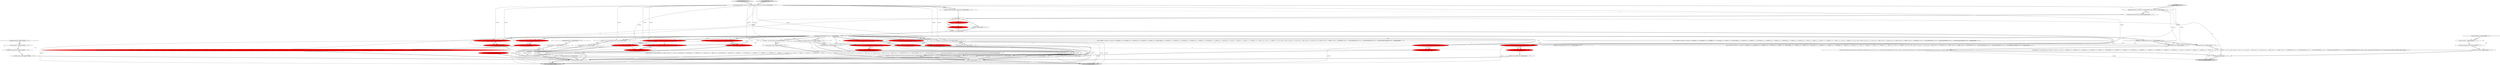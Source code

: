 digraph {
46 [style = filled, label = "enterOuterAlt(_localctx,5)@@@49@@@['0', '1', '0']", fillcolor = red, shape = ellipse image = "AAA1AAABBB2BBB"];
35 [style = filled, label = "getInterpreter().adaptivePredict(_input,76,_ctx)@@@9@@@['1', '1', '0']", fillcolor = white, shape = diamond image = "AAA0AAABBB1BBB"];
75 [style = filled, label = "{exitRule()}@@@50@@@['0', '0', '1']", fillcolor = white, shape = ellipse image = "AAA0AAABBB3BBB"];
30 [style = filled, label = "enterOuterAlt(_localctx,10)@@@88@@@['1', '0', '0']", fillcolor = red, shape = ellipse image = "AAA1AAABBB1BBB"];
73 [style = filled, label = "_localctx.exception = re@@@46@@@['0', '0', '1']", fillcolor = white, shape = ellipse image = "AAA0AAABBB3BBB"];
65 [style = filled, label = "enterOuterAlt(_localctx,2)@@@26@@@['0', '0', '1']", fillcolor = white, shape = ellipse image = "AAA0AAABBB3BBB"];
2 [style = filled, label = "_errHandler.reportError(this,re)@@@102@@@['1', '0', '0']", fillcolor = white, shape = ellipse image = "AAA0AAABBB1BBB"];
5 [style = filled, label = "_localctx = new ColumnReferenceContext(_localctx)@@@73@@@['1', '0', '0']", fillcolor = red, shape = ellipse image = "AAA1AAABBB1BBB"];
6 [style = filled, label = "_localctx = new SubqueryExpressionContext(_localctx)@@@62@@@['1', '0', '0']", fillcolor = red, shape = ellipse image = "AAA1AAABBB1BBB"];
41 [style = filled, label = "primaryExpression['1', '0', '0']", fillcolor = lightgray, shape = diamond image = "AAA0AAABBB1BBB"];
12 [style = filled, label = "_errHandler.recover(this,re)@@@89@@@['1', '1', '0']", fillcolor = white, shape = ellipse image = "AAA0AAABBB1BBB"];
31 [style = filled, label = "enterOuterAlt(_localctx,1)@@@11@@@['1', '1', '0']", fillcolor = white, shape = ellipse image = "AAA0AAABBB1BBB"];
42 [style = filled, label = "{setState(571)match(T__0)setState(572)expression()setState(573)match(T__1)}@@@75@@@['1', '1', '0']", fillcolor = white, shape = ellipse image = "AAA0AAABBB1BBB"];
44 [style = filled, label = "_errHandler.reportError(this,re)@@@88@@@['0', '1', '0']", fillcolor = white, shape = ellipse image = "AAA0AAABBB2BBB"];
47 [style = filled, label = "RecognitionException re@@@86@@@['0', '1', '0']", fillcolor = white, shape = diamond image = "AAA0AAABBB2BBB"];
68 [style = filled, label = "{setState(686)_la = _input.LA(1)if ((((_la) & ~0x3f) == 0 && ((1L << _la) & ((1L << ANALYZE) | (1L << ANALYZED) | (1L << CATALOGS) | (1L << COLUMNS) | (1L << DEBUG) | (1L << EXECUTABLE) | (1L << EXPLAIN) | (1L << FORMAT) | (1L << FUNCTIONS) | (1L << GRAPHVIZ) | (1L << MAPPED) | (1L << OPTIMIZED) | (1L << PARSED) | (1L << PHYSICAL) | (1L << PLAN) | (1L << RLIKE) | (1L << QUERY) | (1L << SCHEMAS) | (1L << SHOW) | (1L << SYS) | (1L << TABLES))) != 0) || ((((_la - 64)) & ~0x3f) == 0 && ((1L << (_la - 64)) & ((1L << (TEXT - 64)) | (1L << (TYPE - 64)) | (1L << (TYPES - 64)) | (1L << (VERIFY - 64)) | (1L << (IDENTIFIER - 64)) | (1L << (DIGIT_IDENTIFIER - 64)) | (1L << (QUOTED_IDENTIFIER - 64)) | (1L << (BACKQUOTED_IDENTIFIER - 64)))) != 0)) {{setState(683)((TableIdentifierContext)_localctx).catalog = identifier()setState(684)match(T__3)}}setState(688)match(TABLE_IDENTIFIER)}@@@11@@@['0', '0', '1']", fillcolor = white, shape = ellipse image = "AAA0AAABBB3BBB"];
49 [style = filled, label = "{setState(565)functionExpression()}@@@50@@@['0', '1', '0']", fillcolor = white, shape = ellipse image = "AAA0AAABBB2BBB"];
29 [style = filled, label = "enterOuterAlt(_localctx,5)@@@39@@@['1', '0', '0']", fillcolor = red, shape = ellipse image = "AAA1AAABBB1BBB"];
61 [style = filled, label = "_localctx = new FunctionContext(_localctx)@@@48@@@['0', '1', '0']", fillcolor = red, shape = ellipse image = "AAA1AAABBB2BBB"];
62 [style = filled, label = "return _localctx@@@53@@@['0', '0', '1']", fillcolor = lightgray, shape = ellipse image = "AAA0AAABBB3BBB"];
52 [style = filled, label = "enterOuterAlt(_localctx,7)@@@67@@@['0', '1', '0']", fillcolor = red, shape = ellipse image = "AAA1AAABBB2BBB"];
45 [style = filled, label = "enterOuterAlt(_localctx,6)@@@56@@@['0', '1', '0']", fillcolor = red, shape = ellipse image = "AAA1AAABBB2BBB"];
72 [style = filled, label = "getInterpreter().adaptivePredict(_input,90,_ctx)@@@9@@@['0', '0', '1']", fillcolor = white, shape = diamond image = "AAA0AAABBB3BBB"];
3 [style = filled, label = "enterRule(_localctx,60,RULE_primaryExpression)@@@4@@@['1', '1', '0']", fillcolor = white, shape = ellipse image = "AAA0AAABBB1BBB"];
22 [style = filled, label = "_errHandler.recover(this,re)@@@103@@@['1', '0', '0']", fillcolor = white, shape = ellipse image = "AAA0AAABBB1BBB"];
51 [style = filled, label = "_localctx = new DereferenceContext(_localctx)@@@66@@@['0', '1', '0']", fillcolor = red, shape = ellipse image = "AAA1AAABBB2BBB"];
60 [style = filled, label = "primaryExpression['0', '1', '0']", fillcolor = lightgray, shape = diamond image = "AAA0AAABBB2BBB"];
67 [style = filled, label = "enterOuterAlt(_localctx,1)@@@10@@@['0', '0', '1']", fillcolor = white, shape = ellipse image = "AAA0AAABBB3BBB"];
10 [style = filled, label = "enterOuterAlt(_localctx,7)@@@63@@@['1', '0', '0']", fillcolor = red, shape = ellipse image = "AAA1AAABBB1BBB"];
54 [style = filled, label = "enterOuterAlt(_localctx,8)@@@74@@@['0', '1', '0']", fillcolor = red, shape = ellipse image = "AAA1AAABBB2BBB"];
76 [style = filled, label = "tableIdentifier['0', '0', '1']", fillcolor = lightgray, shape = diamond image = "AAA0AAABBB3BBB"];
50 [style = filled, label = "setState(575)@@@7@@@['0', '1', '0']", fillcolor = red, shape = ellipse image = "AAA1AAABBB2BBB"];
56 [style = filled, label = "_localctx = new SubqueryExpressionContext(_localctx)@@@55@@@['0', '1', '0']", fillcolor = red, shape = ellipse image = "AAA1AAABBB2BBB"];
77 [style = filled, label = "(((_la) & ~0x3f) == 0 && ((1L << _la) & ((1L << ANALYZE) | (1L << ANALYZED) | (1L << CATALOGS) | (1L << COLUMNS) | (1L << DEBUG) | (1L << EXECUTABLE) | (1L << EXPLAIN) | (1L << FORMAT) | (1L << FUNCTIONS) | (1L << GRAPHVIZ) | (1L << MAPPED) | (1L << OPTIMIZED) | (1L << PARSED) | (1L << PHYSICAL) | (1L << PLAN) | (1L << RLIKE) | (1L << QUERY) | (1L << SCHEMAS) | (1L << SHOW) | (1L << SYS) | (1L << TABLES))) != 0) || ((((_la - 64)) & ~0x3f) == 0 && ((1L << (_la - 64)) & ((1L << (TEXT - 64)) | (1L << (TYPE - 64)) | (1L << (TYPES - 64)) | (1L << (VERIFY - 64)) | (1L << (IDENTIFIER - 64)) | (1L << (DIGIT_IDENTIFIER - 64)) | (1L << (QUOTED_IDENTIFIER - 64)) | (1L << (BACKQUOTED_IDENTIFIER - 64)))) != 0)@@@14@@@['0', '0', '1']", fillcolor = white, shape = diamond image = "AAA0AAABBB3BBB"];
55 [style = filled, label = "return _localctx@@@94@@@['0', '1', '0']", fillcolor = lightgray, shape = ellipse image = "AAA0AAABBB2BBB"];
74 [style = filled, label = "RecognitionException re@@@45@@@['0', '0', '1']", fillcolor = white, shape = diamond image = "AAA0AAABBB3BBB"];
9 [style = filled, label = "enterOuterAlt(_localctx,2)@@@18@@@['1', '1', '0']", fillcolor = white, shape = ellipse image = "AAA0AAABBB1BBB"];
1 [style = filled, label = "enterOuterAlt(_localctx,6)@@@56@@@['1', '0', '0']", fillcolor = red, shape = ellipse image = "AAA1AAABBB1BBB"];
17 [style = filled, label = "enterOuterAlt(_localctx,4)@@@32@@@['1', '1', '0']", fillcolor = white, shape = ellipse image = "AAA0AAABBB1BBB"];
39 [style = filled, label = "{exitRule()}@@@105@@@['1', '0', '0']", fillcolor = white, shape = ellipse image = "AAA0AAABBB1BBB"];
36 [style = filled, label = "{setState(572)qualifiedName()}@@@82@@@['1', '0', '0']", fillcolor = red, shape = ellipse image = "AAA1AAABBB1BBB"];
69 [style = filled, label = "setState(695)@@@7@@@['0', '0', '1']", fillcolor = white, shape = ellipse image = "AAA0AAABBB3BBB"];
20 [style = filled, label = "PrimaryExpressionContext _localctx = new PrimaryExpressionContext(_ctx,getState())@@@3@@@['1', '1', '0']", fillcolor = white, shape = ellipse image = "AAA0AAABBB1BBB"];
63 [style = filled, label = "_errHandler.recover(this,re)@@@48@@@['0', '0', '1']", fillcolor = white, shape = ellipse image = "AAA0AAABBB3BBB"];
58 [style = filled, label = "(((_la) & ~0x3f) == 0 && ((1L << _la) & ((1L << ANALYZE) | (1L << ANALYZED) | (1L << CATALOGS) | (1L << COLUMNS) | (1L << DEBUG) | (1L << EXECUTABLE) | (1L << EXPLAIN) | (1L << FORMAT) | (1L << FUNCTIONS) | (1L << GRAPHVIZ) | (1L << MAPPED) | (1L << OPTIMIZED) | (1L << PARSED) | (1L << PHYSICAL) | (1L << PLAN) | (1L << RLIKE) | (1L << QUERY) | (1L << SCHEMAS) | (1L << SHOW) | (1L << SYS) | (1L << TABLES))) != 0) || ((((_la - 64)) & ~0x3f) == 0 && ((1L << (_la - 64)) & ((1L << (TEXT - 64)) | (1L << (TYPE - 64)) | (1L << (TYPES - 64)) | (1L << (VERIFY - 64)) | (1L << (IDENTIFIER - 64)) | (1L << (DIGIT_IDENTIFIER - 64)) | (1L << (QUOTED_IDENTIFIER - 64)) | (1L << (BACKQUOTED_IDENTIFIER - 64)))) != 0)@@@36@@@['0', '1', '0']", fillcolor = white, shape = diamond image = "AAA0AAABBB2BBB"];
66 [style = filled, label = "enterRule(_localctx,88,RULE_tableIdentifier)@@@4@@@['0', '0', '1']", fillcolor = white, shape = ellipse image = "AAA0AAABBB3BBB"];
64 [style = filled, label = "_errHandler.reportError(this,re)@@@47@@@['0', '0', '1']", fillcolor = white, shape = ellipse image = "AAA0AAABBB3BBB"];
26 [style = filled, label = "{setState(567)match(T__0)setState(568)query()setState(569)match(T__1)}@@@64@@@['1', '0', '0']", fillcolor = white, shape = ellipse image = "AAA0AAABBB1BBB"];
53 [style = filled, label = "_localctx = new ParenthesizedExpressionContext(_localctx)@@@73@@@['0', '1', '0']", fillcolor = red, shape = ellipse image = "AAA1AAABBB2BBB"];
28 [style = filled, label = "_localctx = new ConstantDefaultContext(_localctx)@@@24@@@['1', '1', '0']", fillcolor = white, shape = ellipse image = "AAA0AAABBB1BBB"];
4 [style = filled, label = "RecognitionException re@@@100@@@['1', '0', '0']", fillcolor = white, shape = diamond image = "AAA0AAABBB1BBB"];
27 [style = filled, label = "return _localctx@@@108@@@['1', '0', '0']", fillcolor = lightgray, shape = ellipse image = "AAA0AAABBB1BBB"];
57 [style = filled, label = "{exitRule()}@@@91@@@['0', '1', '0']", fillcolor = white, shape = ellipse image = "AAA0AAABBB2BBB"];
33 [style = filled, label = "_errHandler.sync(this)@@@8@@@['1', '1', '1']", fillcolor = white, shape = ellipse image = "AAA0AAABBB1BBB"];
25 [style = filled, label = "_localctx.exception = re@@@101@@@['1', '0', '0']", fillcolor = white, shape = ellipse image = "AAA0AAABBB1BBB"];
70 [style = filled, label = "{setState(692)_errHandler.sync(this)switch (getInterpreter().adaptivePredict(_input,89,_ctx)) {case 1:{setState(689)((TableIdentifierContext)_localctx).catalog = identifier()setState(690)match(T__3)}breaksetState(694)((TableIdentifierContext)_localctx).name = identifier()}@@@27@@@['0', '0', '1']", fillcolor = white, shape = ellipse image = "AAA0AAABBB3BBB"];
21 [style = filled, label = "enterOuterAlt(_localctx,9)@@@81@@@['1', '0', '0']", fillcolor = red, shape = ellipse image = "AAA1AAABBB1BBB"];
78 [style = filled, label = "getInterpreter().adaptivePredict(_input,89,_ctx)@@@30@@@['0', '0', '1']", fillcolor = white, shape = diamond image = "AAA0AAABBB3BBB"];
23 [style = filled, label = "_localctx = new ExtractContext(_localctx)@@@17@@@['1', '1', '0']", fillcolor = white, shape = ellipse image = "AAA0AAABBB1BBB"];
15 [style = filled, label = "{setState(566)match(T__0)setState(567)query()setState(568)match(T__1)}@@@57@@@['1', '1', '0']", fillcolor = white, shape = ellipse image = "AAA0AAABBB1BBB"];
11 [style = filled, label = "(((_la) & ~0x3f) == 0 && ((1L << _la) & ((1L << ANALYZE) | (1L << ANALYZED) | (1L << CATALOGS) | (1L << COLUMNS) | (1L << DEBUG) | (1L << EXECUTABLE) | (1L << EXPLAIN) | (1L << FORMAT) | (1L << FUNCTIONS) | (1L << GRAPHVIZ) | (1L << MAPPED) | (1L << OPTIMIZED) | (1L << PARSED) | (1L << PHYSICAL) | (1L << PLAN) | (1L << RLIKE) | (1L << QUERY) | (1L << SCHEMAS) | (1L << SHOW) | (1L << SYS) | (1L << TABLES))) != 0) || ((((_la - 64)) & ~0x3f) == 0 && ((1L << (_la - 64)) & ((1L << (TEXT - 64)) | (1L << (TYPE - 64)) | (1L << (TYPES - 64)) | (1L << (VERIFY - 64)) | (1L << (IDENTIFIER - 64)) | (1L << (DIGIT_IDENTIFIER - 64)) | (1L << (QUOTED_IDENTIFIER - 64)) | (1L << (BACKQUOTED_IDENTIFIER - 64)))) != 0)@@@43@@@['1', '0', '0']", fillcolor = white, shape = diamond image = "AAA0AAABBB1BBB"];
38 [style = filled, label = "{setState(562)_la = _input.LA(1)if ((((_la) & ~0x3f) == 0 && ((1L << _la) & ((1L << ANALYZE) | (1L << ANALYZED) | (1L << CATALOGS) | (1L << COLUMNS) | (1L << DEBUG) | (1L << EXECUTABLE) | (1L << EXPLAIN) | (1L << FORMAT) | (1L << FUNCTIONS) | (1L << GRAPHVIZ) | (1L << MAPPED) | (1L << OPTIMIZED) | (1L << PARSED) | (1L << PHYSICAL) | (1L << PLAN) | (1L << RLIKE) | (1L << QUERY) | (1L << SCHEMAS) | (1L << SHOW) | (1L << SYS) | (1L << TABLES))) != 0) || ((((_la - 64)) & ~0x3f) == 0 && ((1L << (_la - 64)) & ((1L << (TEXT - 64)) | (1L << (TYPE - 64)) | (1L << (TYPES - 64)) | (1L << (VERIFY - 64)) | (1L << (IDENTIFIER - 64)) | (1L << (DIGIT_IDENTIFIER - 64)) | (1L << (QUOTED_IDENTIFIER - 64)) | (1L << (BACKQUOTED_IDENTIFIER - 64)))) != 0)) {{setState(559)qualifiedName()setState(560)match(DOT)}}setState(564)match(ASTERISK)}@@@33@@@['1', '1', '0']", fillcolor = white, shape = ellipse image = "AAA0AAABBB1BBB"];
37 [style = filled, label = "{setState(558)constant()}@@@26@@@['1', '1', '0']", fillcolor = white, shape = ellipse image = "AAA0AAABBB1BBB"];
14 [style = filled, label = "_localctx = new StarContext(_localctx)@@@38@@@['1', '0', '0']", fillcolor = red, shape = ellipse image = "AAA1AAABBB1BBB"];
7 [style = filled, label = "enterOuterAlt(_localctx,3)@@@25@@@['1', '1', '0']", fillcolor = white, shape = ellipse image = "AAA0AAABBB1BBB"];
24 [style = filled, label = "enterOuterAlt(_localctx,8)@@@74@@@['1', '0', '0']", fillcolor = red, shape = ellipse image = "AAA1AAABBB1BBB"];
19 [style = filled, label = "_localctx = new FunctionContext(_localctx)@@@55@@@['1', '0', '0']", fillcolor = red, shape = ellipse image = "AAA1AAABBB1BBB"];
40 [style = filled, label = "int _la@@@5@@@['1', '1', '1']", fillcolor = white, shape = ellipse image = "AAA0AAABBB1BBB"];
0 [style = filled, label = "setState(577)@@@7@@@['1', '0', '0']", fillcolor = red, shape = ellipse image = "AAA1AAABBB1BBB"];
43 [style = filled, label = "{setState(563)_la = _input.LA(1)if ((((_la) & ~0x3f) == 0 && ((1L << _la) & ((1L << ANALYZE) | (1L << ANALYZED) | (1L << CATALOGS) | (1L << COLUMNS) | (1L << DEBUG) | (1L << EXECUTABLE) | (1L << EXPLAIN) | (1L << FORMAT) | (1L << FUNCTIONS) | (1L << GRAPHVIZ) | (1L << MAPPED) | (1L << OPTIMIZED) | (1L << PARSED) | (1L << PHYSICAL) | (1L << PLAN) | (1L << RLIKE) | (1L << QUERY) | (1L << SCHEMAS) | (1L << SHOW) | (1L << SYS) | (1L << TABLES))) != 0) || ((((_la - 64)) & ~0x3f) == 0 && ((1L << (_la - 64)) & ((1L << (TEXT - 64)) | (1L << (TYPE - 64)) | (1L << (TYPES - 64)) | (1L << (VERIFY - 64)) | (1L << (IDENTIFIER - 64)) | (1L << (DIGIT_IDENTIFIER - 64)) | (1L << (QUOTED_IDENTIFIER - 64)) | (1L << (BACKQUOTED_IDENTIFIER - 64)))) != 0)) {{setState(560)qualifiedName()setState(561)match(DOT)}}setState(565)match(ASTERISK)}@@@40@@@['1', '0', '0']", fillcolor = red, shape = ellipse image = "AAA1AAABBB1BBB"];
59 [style = filled, label = "_localctx.exception = re@@@87@@@['0', '1', '0']", fillcolor = white, shape = ellipse image = "AAA0AAABBB2BBB"];
32 [style = filled, label = "{setState(556)castExpression()}@@@12@@@['1', '1', '0']", fillcolor = white, shape = ellipse image = "AAA0AAABBB1BBB"];
16 [style = filled, label = "_localctx = new DereferenceContext(_localctx)@@@80@@@['1', '0', '0']", fillcolor = red, shape = ellipse image = "AAA1AAABBB1BBB"];
48 [style = filled, label = "{setState(570)qualifiedName()}@@@68@@@['0', '1', '0']", fillcolor = white, shape = ellipse image = "AAA0AAABBB2BBB"];
34 [style = filled, label = "{setState(557)extractExpression()}@@@19@@@['1', '1', '0']", fillcolor = white, shape = ellipse image = "AAA0AAABBB1BBB"];
71 [style = filled, label = "TableIdentifierContext _localctx = new TableIdentifierContext(_ctx,getState())@@@3@@@['0', '0', '1']", fillcolor = white, shape = ellipse image = "AAA0AAABBB3BBB"];
13 [style = filled, label = "_localctx = new StarContext(_localctx)@@@31@@@['1', '1', '0']", fillcolor = white, shape = ellipse image = "AAA0AAABBB1BBB"];
18 [style = filled, label = "_localctx = new CastContext(_localctx)@@@10@@@['1', '1', '0']", fillcolor = white, shape = ellipse image = "AAA0AAABBB1BBB"];
8 [style = filled, label = "_localctx = new ParenthesizedExpressionContext(_localctx)@@@87@@@['1', '0', '0']", fillcolor = red, shape = ellipse image = "AAA1AAABBB1BBB"];
40->38 [style = solid, label="_la"];
8->30 [style = bold, label=""];
35->52 [style = dotted, label="true"];
56->45 [style = solid, label="_localctx"];
4->25 [style = bold, label=""];
8->27 [style = solid, label="_localctx"];
35->10 [style = dotted, label="true"];
35->51 [style = dotted, label="true"];
6->27 [style = solid, label="_localctx"];
35->19 [style = dotted, label="true"];
61->46 [style = bold, label=""];
76->71 [style = bold, label=""];
53->54 [style = bold, label=""];
15->57 [style = bold, label=""];
38->39 [style = bold, label=""];
41->20 [style = bold, label=""];
35->8 [style = dotted, label="true"];
35->16 [style = dotted, label="true"];
20->8 [style = solid, label="_localctx"];
71->65 [style = solid, label="_localctx"];
17->38 [style = bold, label=""];
35->1 [style = dotted, label="true"];
35->23 [style = bold, label=""];
8->30 [style = solid, label="_localctx"];
13->17 [style = bold, label=""];
40->68 [style = solid, label="_la"];
19->1 [style = bold, label=""];
0->69 [style = dashed, label="0"];
35->72 [style = dashed, label="0"];
14->27 [style = solid, label="_localctx"];
21->36 [style = bold, label=""];
20->61 [style = solid, label="_localctx"];
20->71 [style = dashed, label="0"];
3->66 [style = dashed, label="0"];
24->52 [style = dashed, label="0"];
67->68 [style = bold, label=""];
35->8 [style = bold, label=""];
63->75 [style = bold, label=""];
29->43 [style = bold, label=""];
20->56 [style = solid, label="_localctx"];
19->65 [style = dashed, label="0"];
74->73 [style = dotted, label="true"];
35->53 [style = dotted, label="true"];
18->31 [style = solid, label="_localctx"];
18->31 [style = bold, label=""];
23->9 [style = solid, label="_localctx"];
40->50 [style = bold, label=""];
68->62 [style = solid, label="_localctx"];
35->18 [style = bold, label=""];
53->55 [style = solid, label="_localctx"];
40->43 [style = solid, label="_la"];
35->6 [style = dotted, label="true"];
5->51 [style = dashed, label="0"];
57->55 [style = bold, label=""];
13->55 [style = solid, label="_localctx"];
35->61 [style = bold, label=""];
47->12 [style = dotted, label="true"];
40->0 [style = bold, label=""];
7->37 [style = bold, label=""];
19->1 [style = solid, label="_localctx"];
35->21 [style = dotted, label="true"];
5->27 [style = solid, label="_localctx"];
51->52 [style = solid, label="_localctx"];
10->26 [style = bold, label=""];
20->3 [style = bold, label=""];
75->62 [style = bold, label=""];
47->59 [style = dotted, label="true"];
71->67 [style = solid, label="_localctx"];
44->12 [style = bold, label=""];
25->2 [style = bold, label=""];
56->55 [style = solid, label="_localctx"];
35->30 [style = dotted, label="true"];
38->57 [style = bold, label=""];
35->28 [style = bold, label=""];
35->5 [style = bold, label=""];
72->77 [style = dotted, label="true"];
19->27 [style = solid, label="_localctx"];
5->24 [style = solid, label="_localctx"];
53->54 [style = solid, label="_localctx"];
4->22 [style = dotted, label="true"];
35->54 [style = dotted, label="true"];
70->75 [style = bold, label=""];
1->46 [style = dashed, label="0"];
20->3 [style = solid, label="_localctx"];
52->48 [style = bold, label=""];
51->55 [style = solid, label="_localctx"];
35->46 [style = dotted, label="true"];
28->27 [style = solid, label="_localctx"];
73->64 [style = bold, label=""];
35->18 [style = dotted, label="true"];
59->44 [style = bold, label=""];
72->78 [style = dotted, label="true"];
0->50 [style = dashed, label="0"];
35->51 [style = bold, label=""];
35->14 [style = dotted, label="true"];
4->2 [style = dotted, label="true"];
10->45 [style = dashed, label="0"];
34->57 [style = bold, label=""];
35->29 [style = dotted, label="true"];
60->20 [style = bold, label=""];
45->15 [style = bold, label=""];
35->7 [style = dotted, label="true"];
31->32 [style = bold, label=""];
42->39 [style = bold, label=""];
14->29 [style = solid, label="_localctx"];
32->57 [style = bold, label=""];
51->52 [style = bold, label=""];
33->72 [style = bold, label=""];
20->19 [style = solid, label="_localctx"];
35->14 [style = bold, label=""];
47->59 [style = bold, label=""];
35->31 [style = dotted, label="true"];
36->39 [style = bold, label=""];
72->65 [style = dotted, label="true"];
35->58 [style = dotted, label="true"];
54->42 [style = bold, label=""];
13->17 [style = solid, label="_localctx"];
16->21 [style = solid, label="_localctx"];
61->55 [style = solid, label="_localctx"];
72->67 [style = dotted, label="true"];
30->12 [style = bold, label=""];
56->45 [style = bold, label=""];
72->65 [style = bold, label=""];
18->27 [style = solid, label="_localctx"];
42->57 [style = bold, label=""];
18->55 [style = solid, label="_localctx"];
5->24 [style = bold, label=""];
6->10 [style = bold, label=""];
35->13 [style = dotted, label="true"];
34->39 [style = bold, label=""];
74->64 [style = dotted, label="true"];
14->29 [style = bold, label=""];
22->39 [style = bold, label=""];
74->63 [style = dotted, label="true"];
32->39 [style = bold, label=""];
50->33 [style = bold, label=""];
12->39 [style = bold, label=""];
35->23 [style = dotted, label="true"];
43->39 [style = bold, label=""];
71->66 [style = bold, label=""];
37->39 [style = bold, label=""];
23->55 [style = solid, label="_localctx"];
20->16 [style = solid, label="_localctx"];
35->53 [style = bold, label=""];
35->45 [style = dotted, label="true"];
24->42 [style = bold, label=""];
37->57 [style = bold, label=""];
20->13 [style = solid, label="_localctx"];
20->14 [style = solid, label="_localctx"];
33->35 [style = bold, label=""];
35->16 [style = bold, label=""];
65->70 [style = bold, label=""];
20->51 [style = solid, label="_localctx"];
71->66 [style = solid, label="_localctx"];
3->40 [style = bold, label=""];
35->6 [style = bold, label=""];
48->57 [style = bold, label=""];
61->46 [style = solid, label="_localctx"];
35->5 [style = dotted, label="true"];
20->18 [style = solid, label="_localctx"];
66->40 [style = bold, label=""];
1->15 [style = bold, label=""];
35->24 [style = dotted, label="true"];
20->28 [style = solid, label="_localctx"];
6->10 [style = solid, label="_localctx"];
46->49 [style = bold, label=""];
35->19 [style = bold, label=""];
28->55 [style = solid, label="_localctx"];
16->27 [style = solid, label="_localctx"];
28->7 [style = bold, label=""];
12->57 [style = bold, label=""];
74->73 [style = bold, label=""];
64->63 [style = bold, label=""];
35->9 [style = dotted, label="true"];
8->53 [style = dashed, label="0"];
23->27 [style = solid, label="_localctx"];
47->44 [style = dotted, label="true"];
70->62 [style = solid, label="_localctx"];
4->25 [style = dotted, label="true"];
39->27 [style = bold, label=""];
35->56 [style = bold, label=""];
35->11 [style = dotted, label="true"];
26->39 [style = bold, label=""];
13->27 [style = solid, label="_localctx"];
28->7 [style = solid, label="_localctx"];
30->54 [style = dashed, label="0"];
0->33 [style = bold, label=""];
69->33 [style = bold, label=""];
20->53 [style = solid, label="_localctx"];
16->21 [style = bold, label=""];
15->39 [style = bold, label=""];
35->61 [style = dotted, label="true"];
68->75 [style = bold, label=""];
40->69 [style = bold, label=""];
72->67 [style = bold, label=""];
35->28 [style = dotted, label="true"];
35->17 [style = dotted, label="true"];
6->56 [style = dashed, label="0"];
20->23 [style = solid, label="_localctx"];
19->61 [style = dashed, label="0"];
49->57 [style = bold, label=""];
20->5 [style = solid, label="_localctx"];
35->13 [style = bold, label=""];
2->22 [style = bold, label=""];
35->56 [style = dotted, label="true"];
23->9 [style = bold, label=""];
20->6 [style = solid, label="_localctx"];
18->67 [style = dashed, label="0"];
9->34 [style = bold, label=""];
}
